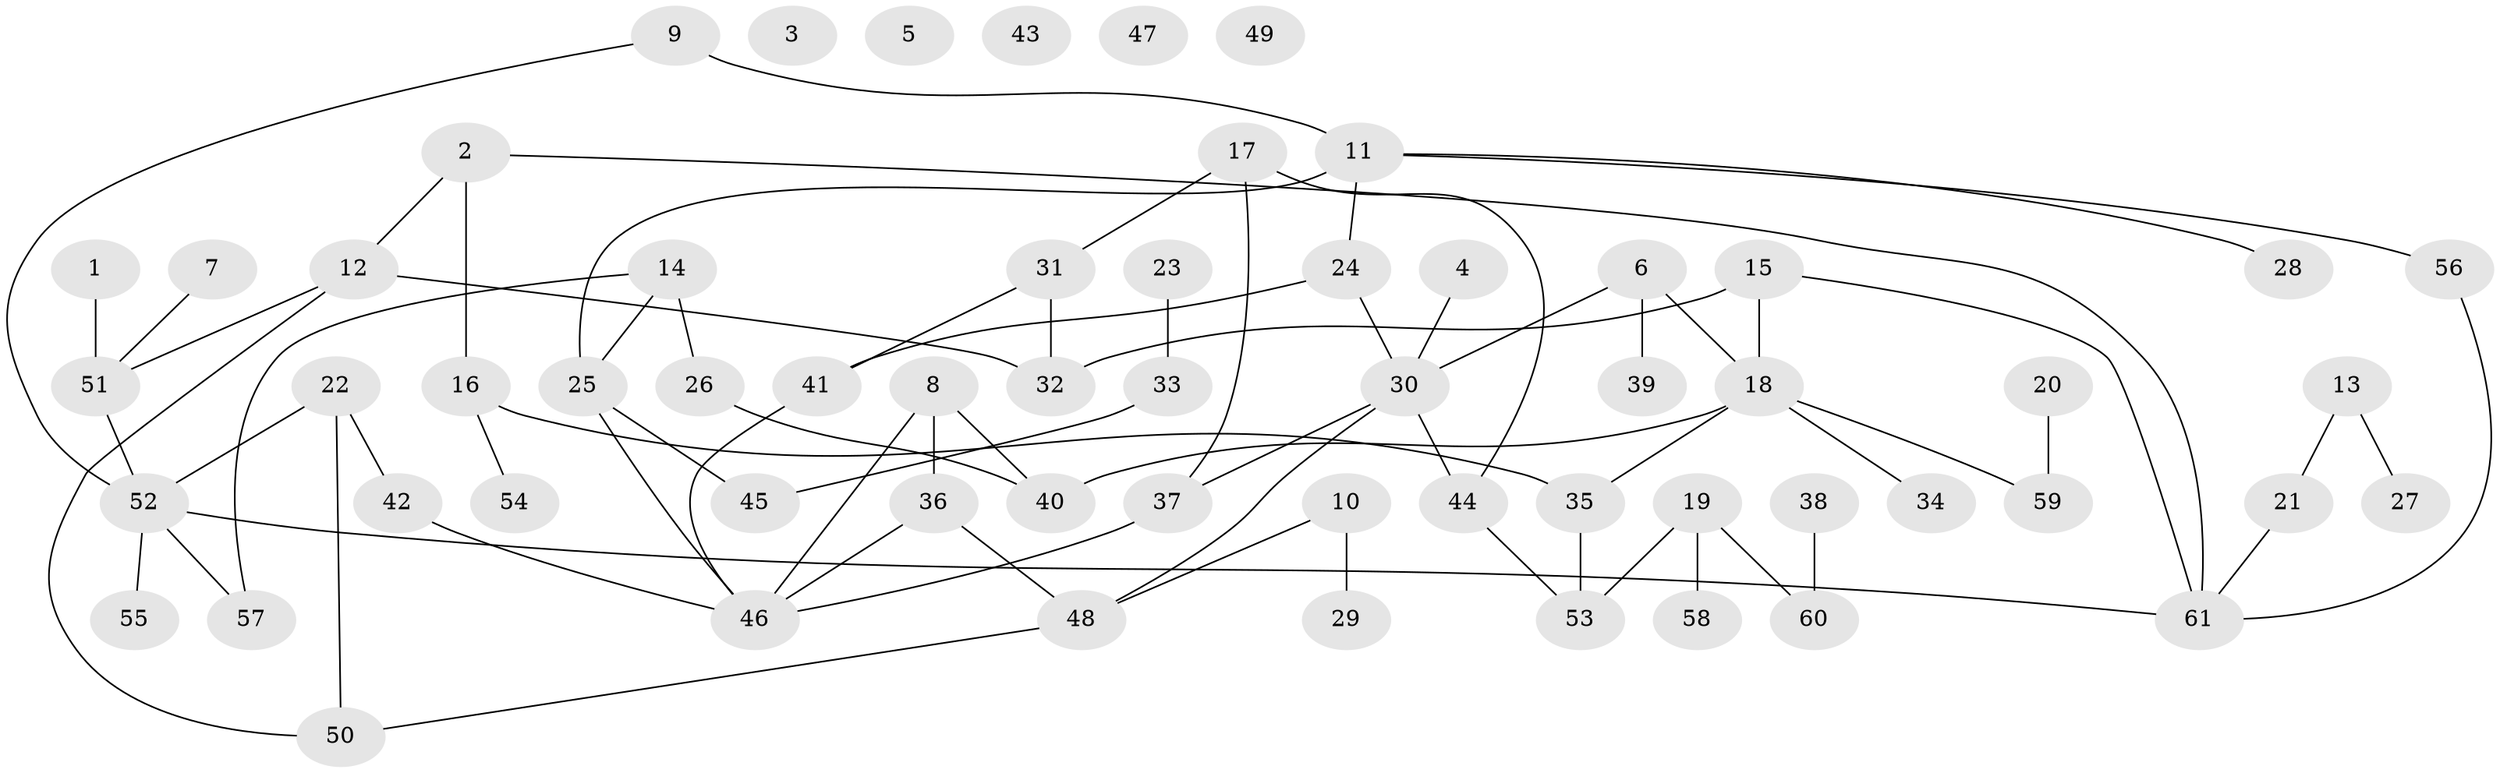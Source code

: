 // Generated by graph-tools (version 1.1) at 2025/00/03/09/25 03:00:46]
// undirected, 61 vertices, 74 edges
graph export_dot {
graph [start="1"]
  node [color=gray90,style=filled];
  1;
  2;
  3;
  4;
  5;
  6;
  7;
  8;
  9;
  10;
  11;
  12;
  13;
  14;
  15;
  16;
  17;
  18;
  19;
  20;
  21;
  22;
  23;
  24;
  25;
  26;
  27;
  28;
  29;
  30;
  31;
  32;
  33;
  34;
  35;
  36;
  37;
  38;
  39;
  40;
  41;
  42;
  43;
  44;
  45;
  46;
  47;
  48;
  49;
  50;
  51;
  52;
  53;
  54;
  55;
  56;
  57;
  58;
  59;
  60;
  61;
  1 -- 51;
  2 -- 12;
  2 -- 16;
  2 -- 61;
  4 -- 30;
  6 -- 18;
  6 -- 30;
  6 -- 39;
  7 -- 51;
  8 -- 36;
  8 -- 40;
  8 -- 46;
  9 -- 11;
  9 -- 52;
  10 -- 29;
  10 -- 48;
  11 -- 24;
  11 -- 25;
  11 -- 28;
  11 -- 56;
  12 -- 32;
  12 -- 50;
  12 -- 51;
  13 -- 21;
  13 -- 27;
  14 -- 25;
  14 -- 26;
  14 -- 57;
  15 -- 18;
  15 -- 32;
  15 -- 61;
  16 -- 35;
  16 -- 54;
  17 -- 31;
  17 -- 37;
  17 -- 44;
  18 -- 34;
  18 -- 35;
  18 -- 40;
  18 -- 59;
  19 -- 53;
  19 -- 58;
  19 -- 60;
  20 -- 59;
  21 -- 61;
  22 -- 42;
  22 -- 50;
  22 -- 52;
  23 -- 33;
  24 -- 30;
  24 -- 41;
  25 -- 45;
  25 -- 46;
  26 -- 40;
  30 -- 37;
  30 -- 44;
  30 -- 48;
  31 -- 32;
  31 -- 41;
  33 -- 45;
  35 -- 53;
  36 -- 46;
  36 -- 48;
  37 -- 46;
  38 -- 60;
  41 -- 46;
  42 -- 46;
  44 -- 53;
  48 -- 50;
  51 -- 52;
  52 -- 55;
  52 -- 57;
  52 -- 61;
  56 -- 61;
}
